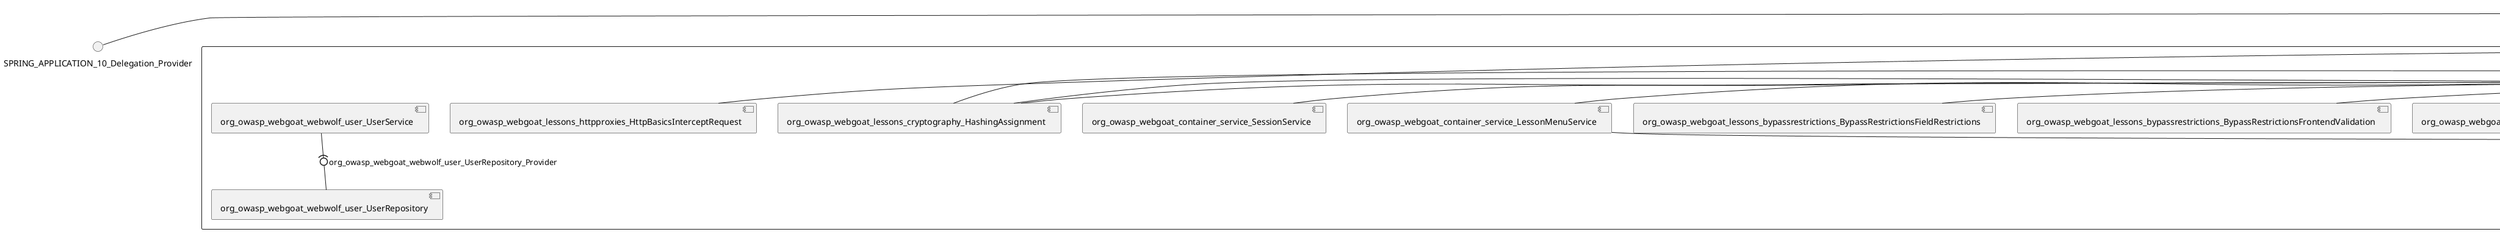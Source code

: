@startuml
skinparam fixCircleLabelOverlapping true
skinparam componentStyle uml2
() SPRING_APPLICATION_10_Delegation_Provider
() SPRING_APPLICATION_11_Delegation_Provider
() SPRING_APPLICATION_2_Delegation_Provider
() SPRING_APPLICATION_3_Delegation_Provider
() SPRING_APPLICATION_4_Delegation_Provider
() SPRING_APPLICATION_5_Delegation_Provider
() SPRING_APPLICATION_6_Delegation_Provider
() SPRING_APPLICATION_7_Delegation_Provider
() SPRING_APPLICATION_8_Delegation_Provider
() SPRING_APPLICATION_9_Delegation_Provider
() SPRING_APPLICATION_BypassRestrictions_FieldRestrictions_POST_Delegation_Provider
() SPRING_APPLICATION_BypassRestrictions_frontendValidation_POST_Delegation_Provider
() SPRING_APPLICATION_ChromeDevTools_dummy_POST_Delegation_Provider
() SPRING_APPLICATION_ChromeDevTools_network_POST_Delegation_Provider
() SPRING_APPLICATION_CrossSiteScriptingStored_stored_xss_POST_Delegation_Provider
() SPRING_APPLICATION_CrossSiteScriptingStored_stored_xss_follow_up_POST_Delegation_Provider
() SPRING_APPLICATION_CrossSiteScripting_attack1_POST_Delegation_Provider
() SPRING_APPLICATION_CrossSiteScripting_attack3_POST_Delegation_Provider
() SPRING_APPLICATION_CrossSiteScripting_attack4_POST_Delegation_Provider
() SPRING_APPLICATION_CrossSiteScripting_attack5a_GET_Delegation_Provider
() SPRING_APPLICATION_CrossSiteScripting_attack6a_POST_Delegation_Provider
() SPRING_APPLICATION_CrossSiteScripting_dom_follow_up_POST_Delegation_Provider
() SPRING_APPLICATION_CrossSiteScripting_phone_home_xss_POST_Delegation_Provider
() SPRING_APPLICATION_CrossSiteScripting_quiz_GET_POST_Delegation_Provider
() SPRING_APPLICATION_Delegation_Provider
() SPRING_APPLICATION_GET_10_Delegation_Provider
() SPRING_APPLICATION_GET_11_Delegation_Provider
() SPRING_APPLICATION_GET_12_Delegation_Provider
() SPRING_APPLICATION_GET_13_Delegation_Provider
() SPRING_APPLICATION_GET_14_Delegation_Provider
() SPRING_APPLICATION_GET_2_Delegation_Provider
() SPRING_APPLICATION_GET_3_Delegation_Provider
() SPRING_APPLICATION_GET_4_Delegation_Provider
() SPRING_APPLICATION_GET_5_Delegation_Provider
() SPRING_APPLICATION_GET_6_Delegation_Provider
() SPRING_APPLICATION_GET_7_Delegation_Provider
() SPRING_APPLICATION_GET_8_Delegation_Provider
() SPRING_APPLICATION_GET_9_Delegation_Provider
() SPRING_APPLICATION_GET_Delegation_Provider
() SPRING_APPLICATION_HtmlTampering_task_POST_Delegation_Provider
() SPRING_APPLICATION_HttpBasics_attack1_POST_Delegation_Provider
() SPRING_APPLICATION_HttpBasics_attack2_POST_Delegation_Provider
() SPRING_APPLICATION_IDOR_diff_attributes_POST_Delegation_Provider
() SPRING_APPLICATION_IDOR_login_POST_Delegation_Provider
() SPRING_APPLICATION_IDOR_profile_alt_path_POST_Delegation_Provider
() SPRING_APPLICATION_InsecureDeserialization_task_POST_Delegation_Provider
() SPRING_APPLICATION_InsecureLogin_Delegation_Provider
() SPRING_APPLICATION_JWT_decode_POST_Delegation_Provider
() SPRING_APPLICATION_JWT_jku_Delegation_Provider
() SPRING_APPLICATION_JWT_kid_Delegation_Provider
() SPRING_APPLICATION_JWT_quiz_GET_POST_Delegation_Provider
() SPRING_APPLICATION_JWT_refresh_Delegation_Provider
() SPRING_APPLICATION_JWT_secret_POST_Delegation_Provider
() SPRING_APPLICATION_JWT_votings_Delegation_Provider
() SPRING_APPLICATION_LogSpoofing_log_bleeding_POST_Delegation_Provider
() SPRING_APPLICATION_LogSpoofing_log_spoofing_POST_Delegation_Provider
() SPRING_APPLICATION_POST_10_Delegation_Provider
() SPRING_APPLICATION_POST_11_Delegation_Provider
() SPRING_APPLICATION_POST_12_Delegation_Provider
() SPRING_APPLICATION_POST_13_Delegation_Provider
() SPRING_APPLICATION_POST_14_Delegation_Provider
() SPRING_APPLICATION_POST_15_Delegation_Provider
() SPRING_APPLICATION_POST_16_Delegation_Provider
() SPRING_APPLICATION_POST_17_Delegation_Provider
() SPRING_APPLICATION_POST_18_Delegation_Provider
() SPRING_APPLICATION_POST_2_Delegation_Provider
() SPRING_APPLICATION_POST_3_Delegation_Provider
() SPRING_APPLICATION_POST_4_Delegation_Provider
() SPRING_APPLICATION_POST_5_Delegation_Provider
() SPRING_APPLICATION_POST_6_Delegation_Provider
() SPRING_APPLICATION_POST_7_Delegation_Provider
() SPRING_APPLICATION_POST_8_Delegation_Provider
() SPRING_APPLICATION_POST_9_Delegation_Provider
() SPRING_APPLICATION_POST_Delegation_Provider
() SPRING_APPLICATION_PUT_Delegation_Provider
() SPRING_APPLICATION_PasswordReset_ForgotPassword_create_password_reset_link_POST_Delegation_Provider
() SPRING_APPLICATION_PasswordReset_SecurityQuestions_POST_Delegation_Provider
() SPRING_APPLICATION_PasswordReset_reset_Delegation_Provider
() SPRING_APPLICATION_PasswordReset_simple_mail_reset_POST_Delegation_Provider
() SPRING_APPLICATION_PathTraversal_profile_picture_GET_Delegation_Provider
() SPRING_APPLICATION_PathTraversal_profile_picture_fix_GET_Delegation_Provider
() SPRING_APPLICATION_PathTraversal_profile_upload_POST_Delegation_Provider
() SPRING_APPLICATION_PathTraversal_profile_upload_fix_POST_Delegation_Provider
() SPRING_APPLICATION_PathTraversal_profile_upload_remove_user_input_POST_Delegation_Provider
() SPRING_APPLICATION_PathTraversal_random_POST_Delegation_Provider
() SPRING_APPLICATION_PathTraversal_random_picture_GET_Delegation_Provider
() SPRING_APPLICATION_PathTraversal_zip_slip_Delegation_Provider
() SPRING_APPLICATION_SSRF_task1_POST_Delegation_Provider
() SPRING_APPLICATION_SSRF_task2_POST_Delegation_Provider
() SPRING_APPLICATION_SecurePasswords_assignment_POST_Delegation_Provider
() SPRING_APPLICATION_SqlInjectionAdvanced_attack6a_POST_Delegation_Provider
() SPRING_APPLICATION_SqlInjectionAdvanced_attack6b_POST_Delegation_Provider
() SPRING_APPLICATION_SqlInjectionAdvanced_challenge_Login_POST_Delegation_Provider
() SPRING_APPLICATION_SqlInjectionAdvanced_challenge_PUT_Delegation_Provider
() SPRING_APPLICATION_SqlInjectionAdvanced_quiz_GET_POST_Delegation_Provider
() SPRING_APPLICATION_SqlInjectionMitigations_attack10a_POST_Delegation_Provider
() SPRING_APPLICATION_SqlInjectionMitigations_attack10b_POST_Delegation_Provider
() SPRING_APPLICATION_SqlInjectionMitigations_attack12a_POST_Delegation_Provider
() SPRING_APPLICATION_SqlInjectionMitigations_servers_GET_Delegation_Provider
() SPRING_APPLICATION_SqlInjection_assignment5a_POST_Delegation_Provider
() SPRING_APPLICATION_SqlInjection_assignment5b_POST_Delegation_Provider
() SPRING_APPLICATION_SqlInjection_attack10_POST_Delegation_Provider
() SPRING_APPLICATION_SqlInjection_attack2_POST_Delegation_Provider
() SPRING_APPLICATION_SqlInjection_attack3_POST_Delegation_Provider
() SPRING_APPLICATION_SqlInjection_attack4_POST_Delegation_Provider
() SPRING_APPLICATION_SqlInjection_attack5_POST_Delegation_Provider
() SPRING_APPLICATION_SqlInjection_attack8_POST_Delegation_Provider
() SPRING_APPLICATION_SqlInjection_attack9_POST_Delegation_Provider
() SPRING_APPLICATION_SqlOnlyInputValidationOnKeywords_attack_POST_Delegation_Provider
() SPRING_APPLICATION_SqlOnlyInputValidation_attack_POST_Delegation_Provider
() SPRING_APPLICATION_VulnerableComponents_attack1_POST_Delegation_Provider
() SPRING_APPLICATION_WebWolf_GET_Delegation_Provider
() SPRING_APPLICATION_WebWolf_landing_Delegation_Provider
() SPRING_APPLICATION_WebWolf_mail_Delegation_Provider
() SPRING_APPLICATION_challenge_1_POST_Delegation_Provider
() SPRING_APPLICATION_challenge_5_POST_Delegation_Provider
() SPRING_APPLICATION_challenge_7_Delegation_Provider
() SPRING_APPLICATION_challenge_8_Delegation_Provider
() SPRING_APPLICATION_challenge_logo_Delegation_Provider
() SPRING_APPLICATION_cia_quiz_GET_POST_Delegation_Provider
() SPRING_APPLICATION_clientSideFiltering_attack1_POST_Delegation_Provider
() SPRING_APPLICATION_clientSideFiltering_challenge_store_coupons_GET_Delegation_Provider
() SPRING_APPLICATION_clientSideFiltering_getItForFree_POST_Delegation_Provider
() SPRING_APPLICATION_clientSideFiltering_salaries_GET_Delegation_Provider
() SPRING_APPLICATION_crypto_encoding_basic_auth_POST_Delegation_Provider
() SPRING_APPLICATION_crypto_encoding_xor_POST_Delegation_Provider
() SPRING_APPLICATION_crypto_hashing_POST_Delegation_Provider
() SPRING_APPLICATION_crypto_secure_defaults_POST_Delegation_Provider
() SPRING_APPLICATION_crypto_signing_verify_POST_Delegation_Provider
() SPRING_APPLICATION_csrf_feedback_message_POST_Delegation_Provider
() SPRING_APPLICATION_csrf_review_POST_Delegation_Provider
() SPRING_APPLICATION_files_GET_Delegation_Provider
() SPRING_APPLICATION_fileupload_POST_Delegation_Provider
() SPRING_APPLICATION_jwt_Delegation_Provider
() SPRING_APPLICATION_landing_Delegation_Provider
() SPRING_APPLICATION_lesson_template_Delegation_Provider
() SPRING_APPLICATION_login_oauth_mvc_GET_Delegation_Provider
() SPRING_APPLICATION_mail_DELETE_GET_POST_Delegation_Provider
() SPRING_APPLICATION_register_mvc_POST_Delegation_Provider
() SPRING_APPLICATION_registration_GET_Delegation_Provider
() SPRING_APPLICATION_requests_GET_Delegation_Provider
() SPRING_APPLICATION_scoreboard_data_GET_Delegation_Provider
() SPRING_APPLICATION_server_directory_GET_Delegation_Provider
() SPRING_APPLICATION_service_debug_labels_mvc_Delegation_Provider
() SPRING_APPLICATION_service_lessonoverview_mvc_GET_Delegation_Provider
() SPRING_APPLICATION_xxe_comments_GET_Delegation_Provider
rectangle System {
[org_owasp_webgoat_container_HammerHead] [[webgoat-webgoat.repository#_HDsaXsvWEe-PuvOHi6jsqg]]
[org_owasp_webgoat_container_WebWolfRedirect] [[webgoat-webgoat.repository#_HDsaXsvWEe-PuvOHi6jsqg]]
[org_owasp_webgoat_container_controller_StartLesson] [[webgoat-webgoat.repository#_HDsaXsvWEe-PuvOHi6jsqg]]
[org_owasp_webgoat_container_controller_Welcome] [[webgoat-webgoat.repository#_HDsaXsvWEe-PuvOHi6jsqg]]
[org_owasp_webgoat_container_i18n_PluginMessages_Provider] [[webgoat-webgoat.repository#_HDsaXsvWEe-PuvOHi6jsqg]]
[org_owasp_webgoat_container_report_ReportCardController] [[webgoat-webgoat.repository#_HDsaXsvWEe-PuvOHi6jsqg]]
[org_owasp_webgoat_container_service_EnvironmentService] [[webgoat-webgoat.repository#_HDsaXsvWEe-PuvOHi6jsqg]]
[org_owasp_webgoat_container_service_HintService] [[webgoat-webgoat.repository#_HDsaXsvWEe-PuvOHi6jsqg]]
[org_owasp_webgoat_container_service_LabelDebugService] [[webgoat-webgoat.repository#_HDsaXsvWEe-PuvOHi6jsqg]]
[org_owasp_webgoat_container_service_LabelService] [[webgoat-webgoat.repository#_HDsaXsvWEe-PuvOHi6jsqg]]
[org_owasp_webgoat_container_service_LessonInfoService] [[webgoat-webgoat.repository#_HDsaXsvWEe-PuvOHi6jsqg]]
[org_owasp_webgoat_container_service_LessonMenuService] [[webgoat-webgoat.repository#_HDsaXsvWEe-PuvOHi6jsqg]]
[org_owasp_webgoat_container_service_LessonProgressService] [[webgoat-webgoat.repository#_HDsaXsvWEe-PuvOHi6jsqg]]
[org_owasp_webgoat_container_service_RestartLessonService] [[webgoat-webgoat.repository#_HDsaXsvWEe-PuvOHi6jsqg]]
[org_owasp_webgoat_container_service_SessionService] [[webgoat-webgoat.repository#_HDsaXsvWEe-PuvOHi6jsqg]]
[org_owasp_webgoat_container_session_LessonSession_Provider] [[webgoat-webgoat.repository#_HDsaXsvWEe-PuvOHi6jsqg]]
[org_owasp_webgoat_container_users_RegistrationController] [[webgoat-webgoat.repository#_HDsaXsvWEe-PuvOHi6jsqg]]
[org_owasp_webgoat_container_users_Scoreboard] [[webgoat-webgoat.repository#_HDsaXsvWEe-PuvOHi6jsqg]]
[org_owasp_webgoat_container_users_UserProgressRepository] [[webgoat-webgoat.repository#_HDsaXsvWEe-PuvOHi6jsqg]]
[org_owasp_webgoat_container_users_UserRepository] [[webgoat-webgoat.repository#_HDsaXsvWEe-PuvOHi6jsqg]]
[org_owasp_webgoat_container_users_UserService] [[webgoat-webgoat.repository#_HDsaXsvWEe-PuvOHi6jsqg]]
[org_owasp_webgoat_lessons_authbypass_VerifyAccount] [[webgoat-webgoat.repository#_HDsaXsvWEe-PuvOHi6jsqg]]
[org_owasp_webgoat_lessons_bypassrestrictions_BypassRestrictionsFieldRestrictions] [[webgoat-webgoat.repository#_HDsaXsvWEe-PuvOHi6jsqg]]
[org_owasp_webgoat_lessons_bypassrestrictions_BypassRestrictionsFrontendValidation] [[webgoat-webgoat.repository#_HDsaXsvWEe-PuvOHi6jsqg]]
[org_owasp_webgoat_lessons_challenges_FlagController] [[webgoat-webgoat.repository#_HDsaXsvWEe-PuvOHi6jsqg]]
[org_owasp_webgoat_lessons_challenges_challenge1_Assignment1] [[webgoat-webgoat.repository#_HDsaXsvWEe-PuvOHi6jsqg]]
[org_owasp_webgoat_lessons_challenges_challenge1_ImageServlet] [[webgoat-webgoat.repository#_HDsaXsvWEe-PuvOHi6jsqg]]
[org_owasp_webgoat_lessons_challenges_challenge5_Assignment5] [[webgoat-webgoat.repository#_HDsaXsvWEe-PuvOHi6jsqg]]
[org_owasp_webgoat_lessons_challenges_challenge7_Assignment7] [[webgoat-webgoat.repository#_HDsaXsvWEe-PuvOHi6jsqg]]
[org_owasp_webgoat_lessons_challenges_challenge8_Assignment8] [[webgoat-webgoat.repository#_HDsaXsvWEe-PuvOHi6jsqg]]
[org_owasp_webgoat_lessons_chromedevtools_NetworkDummy] [[webgoat-webgoat.repository#_HDsaXsvWEe-PuvOHi6jsqg]]
[org_owasp_webgoat_lessons_chromedevtools_NetworkLesson] [[webgoat-webgoat.repository#_HDsaXsvWEe-PuvOHi6jsqg]]
[org_owasp_webgoat_lessons_cia_CIAQuiz] [[webgoat-webgoat.repository#_HDsaXsvWEe-PuvOHi6jsqg]]
[org_owasp_webgoat_lessons_clientsidefiltering_ClientSideFilteringAssignment] [[webgoat-webgoat.repository#_HDsaXsvWEe-PuvOHi6jsqg]]
[org_owasp_webgoat_lessons_clientsidefiltering_ClientSideFilteringFreeAssignment] [[webgoat-webgoat.repository#_HDsaXsvWEe-PuvOHi6jsqg]]
[org_owasp_webgoat_lessons_clientsidefiltering_Salaries] [[webgoat-webgoat.repository#_HDsaXsvWEe-PuvOHi6jsqg]]
[org_owasp_webgoat_lessons_clientsidefiltering_ShopEndpoint] [[webgoat-webgoat.repository#_HDsaXsvWEe-PuvOHi6jsqg]]
[org_owasp_webgoat_lessons_cryptography_EncodingAssignment] [[webgoat-webgoat.repository#_HDsaXsvWEe-PuvOHi6jsqg]]
[org_owasp_webgoat_lessons_cryptography_HashingAssignment] [[webgoat-webgoat.repository#_HDsaXsvWEe-PuvOHi6jsqg]]
[org_owasp_webgoat_lessons_cryptography_SecureDefaultsAssignment] [[webgoat-webgoat.repository#_HDsaXsvWEe-PuvOHi6jsqg]]
[org_owasp_webgoat_lessons_cryptography_SigningAssignment] [[webgoat-webgoat.repository#_HDsaXsvWEe-PuvOHi6jsqg]]
[org_owasp_webgoat_lessons_cryptography_XOREncodingAssignment] [[webgoat-webgoat.repository#_HDsaXsvWEe-PuvOHi6jsqg]]
[org_owasp_webgoat_lessons_csrf_CSRFConfirmFlag1] [[webgoat-webgoat.repository#_HDsaXsvWEe-PuvOHi6jsqg]]
[org_owasp_webgoat_lessons_csrf_CSRFFeedback] [[webgoat-webgoat.repository#_HDsaXsvWEe-PuvOHi6jsqg]]
[org_owasp_webgoat_lessons_csrf_CSRFGetFlag] [[webgoat-webgoat.repository#_HDsaXsvWEe-PuvOHi6jsqg]]
[org_owasp_webgoat_lessons_csrf_CSRFLogin] [[webgoat-webgoat.repository#_HDsaXsvWEe-PuvOHi6jsqg]]
[org_owasp_webgoat_lessons_csrf_ForgedReviews] [[webgoat-webgoat.repository#_HDsaXsvWEe-PuvOHi6jsqg]]
[org_owasp_webgoat_lessons_deserialization_InsecureDeserializationTask] [[webgoat-webgoat.repository#_HDsaXsvWEe-PuvOHi6jsqg]]
[org_owasp_webgoat_lessons_hijacksession_HijackSessionAssignment] [[webgoat-webgoat.repository#_HDsaXsvWEe-PuvOHi6jsqg]]
[org_owasp_webgoat_lessons_htmltampering_HtmlTamperingTask] [[webgoat-webgoat.repository#_HDsaXsvWEe-PuvOHi6jsqg]]
[org_owasp_webgoat_lessons_httpbasics_HttpBasicsLesson] [[webgoat-webgoat.repository#_HDsaXsvWEe-PuvOHi6jsqg]]
[org_owasp_webgoat_lessons_httpbasics_HttpBasicsQuiz] [[webgoat-webgoat.repository#_HDsaXsvWEe-PuvOHi6jsqg]]
[org_owasp_webgoat_lessons_httpproxies_HttpBasicsInterceptRequest] [[webgoat-webgoat.repository#_HDsaXsvWEe-PuvOHi6jsqg]]
[org_owasp_webgoat_lessons_idor_IDORDiffAttributes] [[webgoat-webgoat.repository#_HDsaXsvWEe-PuvOHi6jsqg]]
[org_owasp_webgoat_lessons_idor_IDOREditOtherProfile] [[webgoat-webgoat.repository#_HDsaXsvWEe-PuvOHi6jsqg]]
[org_owasp_webgoat_lessons_idor_IDORLogin] [[webgoat-webgoat.repository#_HDsaXsvWEe-PuvOHi6jsqg]]
[org_owasp_webgoat_lessons_idor_IDORViewOtherProfile] [[webgoat-webgoat.repository#_HDsaXsvWEe-PuvOHi6jsqg]]
[org_owasp_webgoat_lessons_idor_IDORViewOwnProfile] [[webgoat-webgoat.repository#_HDsaXsvWEe-PuvOHi6jsqg]]
[org_owasp_webgoat_lessons_idor_IDORViewOwnProfileAltUrl] [[webgoat-webgoat.repository#_HDsaXsvWEe-PuvOHi6jsqg]]
[org_owasp_webgoat_lessons_insecurelogin_InsecureLoginTask] [[webgoat-webgoat.repository#_HDsaXsvWEe-PuvOHi6jsqg]]
[org_owasp_webgoat_lessons_jwt_JWTDecodeEndpoint] [[webgoat-webgoat.repository#_HDsaXsvWEe-PuvOHi6jsqg]]
[org_owasp_webgoat_lessons_jwt_JWTQuiz] [[webgoat-webgoat.repository#_HDsaXsvWEe-PuvOHi6jsqg]]
[org_owasp_webgoat_lessons_jwt_JWTRefreshEndpoint] [[webgoat-webgoat.repository#_HDsaXsvWEe-PuvOHi6jsqg]]
[org_owasp_webgoat_lessons_jwt_JWTSecretKeyEndpoint] [[webgoat-webgoat.repository#_HDsaXsvWEe-PuvOHi6jsqg]]
[org_owasp_webgoat_lessons_jwt_JWTVotesEndpoint] [[webgoat-webgoat.repository#_HDsaXsvWEe-PuvOHi6jsqg]]
[org_owasp_webgoat_lessons_jwt_claimmisuse_JWTHeaderJKUEndpoint] [[webgoat-webgoat.repository#_HDsaXsvWEe-PuvOHi6jsqg]]
[org_owasp_webgoat_lessons_jwt_claimmisuse_JWTHeaderKIDEndpoint] [[webgoat-webgoat.repository#_HDsaXsvWEe-PuvOHi6jsqg]]
[org_owasp_webgoat_lessons_lessontemplate_SampleAttack] [[webgoat-webgoat.repository#_HDsaXsvWEe-PuvOHi6jsqg]]
[org_owasp_webgoat_lessons_logging_LogBleedingTask] [[webgoat-webgoat.repository#_HDsaXsvWEe-PuvOHi6jsqg]]
[org_owasp_webgoat_lessons_logging_LogSpoofingTask] [[webgoat-webgoat.repository#_HDsaXsvWEe-PuvOHi6jsqg]]
[org_owasp_webgoat_lessons_missingac_MissingFunctionACHiddenMenus] [[webgoat-webgoat.repository#_HDsaXsvWEe-PuvOHi6jsqg]]
[org_owasp_webgoat_lessons_missingac_MissingFunctionACUsers] [[webgoat-webgoat.repository#_HDsaXsvWEe-PuvOHi6jsqg]]
[org_owasp_webgoat_lessons_missingac_MissingFunctionACYourHash] [[webgoat-webgoat.repository#_HDsaXsvWEe-PuvOHi6jsqg]]
[org_owasp_webgoat_lessons_missingac_MissingFunctionACYourHashAdmin] [[webgoat-webgoat.repository#_HDsaXsvWEe-PuvOHi6jsqg]]
[org_owasp_webgoat_lessons_passwordreset_QuestionsAssignment] [[webgoat-webgoat.repository#_HDsaXsvWEe-PuvOHi6jsqg]]
[org_owasp_webgoat_lessons_passwordreset_ResetLinkAssignment] [[webgoat-webgoat.repository#_HDsaXsvWEe-PuvOHi6jsqg]]
[org_owasp_webgoat_lessons_passwordreset_ResetLinkAssignmentForgotPassword] [[webgoat-webgoat.repository#_HDsaXsvWEe-PuvOHi6jsqg]]
[org_owasp_webgoat_lessons_passwordreset_SecurityQuestionAssignment] [[webgoat-webgoat.repository#_HDsaXsvWEe-PuvOHi6jsqg]]
[org_owasp_webgoat_lessons_passwordreset_SimpleMailAssignment] [[webgoat-webgoat.repository#_HDsaXsvWEe-PuvOHi6jsqg]]
[org_owasp_webgoat_lessons_pathtraversal_ProfileUpload] [[webgoat-webgoat.repository#_HDsaXsvWEe-PuvOHi6jsqg]]
[org_owasp_webgoat_lessons_pathtraversal_ProfileUploadFix] [[webgoat-webgoat.repository#_HDsaXsvWEe-PuvOHi6jsqg]]
[org_owasp_webgoat_lessons_pathtraversal_ProfileUploadRemoveUserInput] [[webgoat-webgoat.repository#_HDsaXsvWEe-PuvOHi6jsqg]]
[org_owasp_webgoat_lessons_pathtraversal_ProfileUploadRetrieval] [[webgoat-webgoat.repository#_HDsaXsvWEe-PuvOHi6jsqg]]
[org_owasp_webgoat_lessons_pathtraversal_ProfileZipSlip] [[webgoat-webgoat.repository#_HDsaXsvWEe-PuvOHi6jsqg]]
[org_owasp_webgoat_lessons_securepasswords_SecurePasswordsAssignment] [[webgoat-webgoat.repository#_HDsaXsvWEe-PuvOHi6jsqg]]
[org_owasp_webgoat_lessons_spoofcookie_SpoofCookieAssignment] [[webgoat-webgoat.repository#_HDsaXsvWEe-PuvOHi6jsqg]]
[org_owasp_webgoat_lessons_sqlinjection_advanced_SqlInjectionChallenge] [[webgoat-webgoat.repository#_HDsaXsvWEe-PuvOHi6jsqg]]
[org_owasp_webgoat_lessons_sqlinjection_advanced_SqlInjectionChallengeLogin] [[webgoat-webgoat.repository#_HDsaXsvWEe-PuvOHi6jsqg]]
[org_owasp_webgoat_lessons_sqlinjection_advanced_SqlInjectionLesson6a] [[webgoat-webgoat.repository#_HDsaXsvWEe-PuvOHi6jsqg]]
[org_owasp_webgoat_lessons_sqlinjection_advanced_SqlInjectionLesson6b] [[webgoat-webgoat.repository#_HDsaXsvWEe-PuvOHi6jsqg]]
[org_owasp_webgoat_lessons_sqlinjection_advanced_SqlInjectionQuiz] [[webgoat-webgoat.repository#_HDsaXsvWEe-PuvOHi6jsqg]]
[org_owasp_webgoat_lessons_sqlinjection_introduction_SqlInjectionLesson10] [[webgoat-webgoat.repository#_HDsaXsvWEe-PuvOHi6jsqg]]
[org_owasp_webgoat_lessons_sqlinjection_introduction_SqlInjectionLesson2] [[webgoat-webgoat.repository#_HDsaXsvWEe-PuvOHi6jsqg]]
[org_owasp_webgoat_lessons_sqlinjection_introduction_SqlInjectionLesson3] [[webgoat-webgoat.repository#_HDsaXsvWEe-PuvOHi6jsqg]]
[org_owasp_webgoat_lessons_sqlinjection_introduction_SqlInjectionLesson4] [[webgoat-webgoat.repository#_HDsaXsvWEe-PuvOHi6jsqg]]
[org_owasp_webgoat_lessons_sqlinjection_introduction_SqlInjectionLesson5] [[webgoat-webgoat.repository#_HDsaXsvWEe-PuvOHi6jsqg]]
[org_owasp_webgoat_lessons_sqlinjection_introduction_SqlInjectionLesson5a] [[webgoat-webgoat.repository#_HDsaXsvWEe-PuvOHi6jsqg]]
[org_owasp_webgoat_lessons_sqlinjection_introduction_SqlInjectionLesson5b] [[webgoat-webgoat.repository#_HDsaXsvWEe-PuvOHi6jsqg]]
[org_owasp_webgoat_lessons_sqlinjection_introduction_SqlInjectionLesson8] [[webgoat-webgoat.repository#_HDsaXsvWEe-PuvOHi6jsqg]]
[org_owasp_webgoat_lessons_sqlinjection_introduction_SqlInjectionLesson9] [[webgoat-webgoat.repository#_HDsaXsvWEe-PuvOHi6jsqg]]
[org_owasp_webgoat_lessons_sqlinjection_mitigation_Servers] [[webgoat-webgoat.repository#_HDsaXsvWEe-PuvOHi6jsqg]]
[org_owasp_webgoat_lessons_sqlinjection_mitigation_SqlInjectionLesson10a] [[webgoat-webgoat.repository#_HDsaXsvWEe-PuvOHi6jsqg]]
[org_owasp_webgoat_lessons_sqlinjection_mitigation_SqlInjectionLesson10b] [[webgoat-webgoat.repository#_HDsaXsvWEe-PuvOHi6jsqg]]
[org_owasp_webgoat_lessons_sqlinjection_mitigation_SqlInjectionLesson13] [[webgoat-webgoat.repository#_HDsaXsvWEe-PuvOHi6jsqg]]
[org_owasp_webgoat_lessons_sqlinjection_mitigation_SqlOnlyInputValidation] [[webgoat-webgoat.repository#_HDsaXsvWEe-PuvOHi6jsqg]]
[org_owasp_webgoat_lessons_sqlinjection_mitigation_SqlOnlyInputValidationOnKeywords] [[webgoat-webgoat.repository#_HDsaXsvWEe-PuvOHi6jsqg]]
[org_owasp_webgoat_lessons_ssrf_SSRFTask1] [[webgoat-webgoat.repository#_HDsaXsvWEe-PuvOHi6jsqg]]
[org_owasp_webgoat_lessons_ssrf_SSRFTask2] [[webgoat-webgoat.repository#_HDsaXsvWEe-PuvOHi6jsqg]]
[org_owasp_webgoat_lessons_vulnerablecomponents_VulnerableComponentsLesson] [[webgoat-webgoat.repository#_HDsaXsvWEe-PuvOHi6jsqg]]
[org_owasp_webgoat_lessons_webwolfintroduction_LandingAssignment] [[webgoat-webgoat.repository#_HDsaXsvWEe-PuvOHi6jsqg]]
[org_owasp_webgoat_lessons_webwolfintroduction_MailAssignment] [[webgoat-webgoat.repository#_HDsaXsvWEe-PuvOHi6jsqg]]
[org_owasp_webgoat_lessons_xss_CrossSiteScriptingLesson1] [[webgoat-webgoat.repository#_HDsaXsvWEe-PuvOHi6jsqg]]
[org_owasp_webgoat_lessons_xss_CrossSiteScriptingLesson5a] [[webgoat-webgoat.repository#_HDsaXsvWEe-PuvOHi6jsqg]]
[org_owasp_webgoat_lessons_xss_CrossSiteScriptingLesson6a] [[webgoat-webgoat.repository#_HDsaXsvWEe-PuvOHi6jsqg]]
[org_owasp_webgoat_lessons_xss_CrossSiteScriptingQuiz] [[webgoat-webgoat.repository#_HDsaXsvWEe-PuvOHi6jsqg]]
[org_owasp_webgoat_lessons_xss_DOMCrossSiteScripting] [[webgoat-webgoat.repository#_HDsaXsvWEe-PuvOHi6jsqg]]
[org_owasp_webgoat_lessons_xss_DOMCrossSiteScriptingVerifier] [[webgoat-webgoat.repository#_HDsaXsvWEe-PuvOHi6jsqg]]
[org_owasp_webgoat_lessons_xss_mitigation_CrossSiteScriptingLesson3] [[webgoat-webgoat.repository#_HDsaXsvWEe-PuvOHi6jsqg]]
[org_owasp_webgoat_lessons_xss_mitigation_CrossSiteScriptingLesson4] [[webgoat-webgoat.repository#_HDsaXsvWEe-PuvOHi6jsqg]]
[org_owasp_webgoat_lessons_xss_stored_StoredCrossSiteScriptingVerifier] [[webgoat-webgoat.repository#_HDsaXsvWEe-PuvOHi6jsqg]]
[org_owasp_webgoat_lessons_xss_stored_StoredXssComments] [[webgoat-webgoat.repository#_HDsaXsvWEe-PuvOHi6jsqg]]
[org_owasp_webgoat_lessons_xxe_BlindSendFileAssignment] [[webgoat-webgoat.repository#_HDsaXsvWEe-PuvOHi6jsqg]]
[org_owasp_webgoat_lessons_xxe_CommentsEndpoint] [[webgoat-webgoat.repository#_HDsaXsvWEe-PuvOHi6jsqg]]
[org_owasp_webgoat_lessons_xxe_ContentTypeAssignment] [[webgoat-webgoat.repository#_HDsaXsvWEe-PuvOHi6jsqg]]
[org_owasp_webgoat_lessons_xxe_SimpleXXE] [[webgoat-webgoat.repository#_HDsaXsvWEe-PuvOHi6jsqg]]
[org_owasp_webgoat_webwolf_FileServer] [[webgoat-webgoat.repository#_HDsaXsvWEe-PuvOHi6jsqg]]
[org_owasp_webgoat_webwolf_jwt_JWTController] [[webgoat-webgoat.repository#_HDsaXsvWEe-PuvOHi6jsqg]]
[org_owasp_webgoat_webwolf_mailbox_MailboxController] [[webgoat-webgoat.repository#_HDsaXsvWEe-PuvOHi6jsqg]]
[org_owasp_webgoat_webwolf_mailbox_MailboxRepository] [[webgoat-webgoat.repository#_HDsaXsvWEe-PuvOHi6jsqg]]
[org_owasp_webgoat_webwolf_requests_LandingPage] [[webgoat-webgoat.repository#_HDsaXsvWEe-PuvOHi6jsqg]]
[org_owasp_webgoat_webwolf_requests_Requests] [[webgoat-webgoat.repository#_HDsaXsvWEe-PuvOHi6jsqg]]
[org_owasp_webgoat_webwolf_user_UserRepository] [[webgoat-webgoat.repository#_HDsaXsvWEe-PuvOHi6jsqg]]
[org_owasp_webgoat_webwolf_user_UserService] [[webgoat-webgoat.repository#_HDsaXsvWEe-PuvOHi6jsqg]]
port SPRING_APPLICATION_10_Provider
SPRING_APPLICATION_10_Delegation_Provider - SPRING_APPLICATION_10_Provider
SPRING_APPLICATION_10_Provider - [org_owasp_webgoat_container_service_LabelDebugService]
port SPRING_APPLICATION_11_Provider
SPRING_APPLICATION_11_Delegation_Provider - SPRING_APPLICATION_11_Provider
SPRING_APPLICATION_11_Provider - [org_owasp_webgoat_lessons_cryptography_HashingAssignment]
port SPRING_APPLICATION_2_Provider
SPRING_APPLICATION_2_Delegation_Provider - SPRING_APPLICATION_2_Provider
SPRING_APPLICATION_2_Provider - [org_owasp_webgoat_lessons_httpproxies_HttpBasicsInterceptRequest]
port SPRING_APPLICATION_3_Provider
SPRING_APPLICATION_3_Delegation_Provider - SPRING_APPLICATION_3_Provider
SPRING_APPLICATION_3_Provider - [org_owasp_webgoat_lessons_cryptography_HashingAssignment]
port SPRING_APPLICATION_4_Provider
SPRING_APPLICATION_4_Delegation_Provider - SPRING_APPLICATION_4_Provider
SPRING_APPLICATION_4_Provider - [org_owasp_webgoat_lessons_jwt_JWTSecretKeyEndpoint]
port SPRING_APPLICATION_5_Provider
SPRING_APPLICATION_5_Delegation_Provider - SPRING_APPLICATION_5_Provider
SPRING_APPLICATION_5_Provider - [org_owasp_webgoat_lessons_xxe_SimpleXXE]
port SPRING_APPLICATION_6_Provider
SPRING_APPLICATION_6_Delegation_Provider - SPRING_APPLICATION_6_Provider
SPRING_APPLICATION_6_Provider - [org_owasp_webgoat_container_service_SessionService]
port SPRING_APPLICATION_7_Provider
SPRING_APPLICATION_7_Delegation_Provider - SPRING_APPLICATION_7_Provider
SPRING_APPLICATION_7_Provider - [org_owasp_webgoat_webwolf_FileServer]
port SPRING_APPLICATION_8_Provider
SPRING_APPLICATION_8_Delegation_Provider - SPRING_APPLICATION_8_Provider
SPRING_APPLICATION_8_Provider - [org_owasp_webgoat_lessons_cryptography_SigningAssignment]
port SPRING_APPLICATION_9_Provider
SPRING_APPLICATION_9_Delegation_Provider - SPRING_APPLICATION_9_Provider
SPRING_APPLICATION_9_Provider - [org_owasp_webgoat_container_service_LessonMenuService]
port SPRING_APPLICATION_BypassRestrictions_FieldRestrictions_POST_Provider
SPRING_APPLICATION_BypassRestrictions_FieldRestrictions_POST_Delegation_Provider - SPRING_APPLICATION_BypassRestrictions_FieldRestrictions_POST_Provider
SPRING_APPLICATION_BypassRestrictions_FieldRestrictions_POST_Provider - [org_owasp_webgoat_lessons_bypassrestrictions_BypassRestrictionsFieldRestrictions]
port SPRING_APPLICATION_BypassRestrictions_frontendValidation_POST_Provider
SPRING_APPLICATION_BypassRestrictions_frontendValidation_POST_Delegation_Provider - SPRING_APPLICATION_BypassRestrictions_frontendValidation_POST_Provider
SPRING_APPLICATION_BypassRestrictions_frontendValidation_POST_Provider - [org_owasp_webgoat_lessons_bypassrestrictions_BypassRestrictionsFrontendValidation]
port SPRING_APPLICATION_ChromeDevTools_dummy_POST_Provider
SPRING_APPLICATION_ChromeDevTools_dummy_POST_Delegation_Provider - SPRING_APPLICATION_ChromeDevTools_dummy_POST_Provider
SPRING_APPLICATION_ChromeDevTools_dummy_POST_Provider - [org_owasp_webgoat_lessons_chromedevtools_NetworkDummy]
port SPRING_APPLICATION_ChromeDevTools_network_POST_Provider
SPRING_APPLICATION_ChromeDevTools_network_POST_Delegation_Provider - SPRING_APPLICATION_ChromeDevTools_network_POST_Provider
SPRING_APPLICATION_ChromeDevTools_network_POST_Provider - [org_owasp_webgoat_lessons_chromedevtools_NetworkLesson]
port SPRING_APPLICATION_CrossSiteScriptingStored_stored_xss_POST_Provider
SPRING_APPLICATION_CrossSiteScriptingStored_stored_xss_POST_Delegation_Provider - SPRING_APPLICATION_CrossSiteScriptingStored_stored_xss_POST_Provider
SPRING_APPLICATION_CrossSiteScriptingStored_stored_xss_POST_Provider - [org_owasp_webgoat_lessons_xss_stored_StoredXssComments]
port SPRING_APPLICATION_CrossSiteScriptingStored_stored_xss_follow_up_POST_Provider
SPRING_APPLICATION_CrossSiteScriptingStored_stored_xss_follow_up_POST_Delegation_Provider - SPRING_APPLICATION_CrossSiteScriptingStored_stored_xss_follow_up_POST_Provider
SPRING_APPLICATION_CrossSiteScriptingStored_stored_xss_follow_up_POST_Provider - [org_owasp_webgoat_lessons_xss_stored_StoredCrossSiteScriptingVerifier]
port SPRING_APPLICATION_CrossSiteScripting_attack1_POST_Provider
SPRING_APPLICATION_CrossSiteScripting_attack1_POST_Delegation_Provider - SPRING_APPLICATION_CrossSiteScripting_attack1_POST_Provider
SPRING_APPLICATION_CrossSiteScripting_attack1_POST_Provider - [org_owasp_webgoat_lessons_xss_CrossSiteScriptingLesson1]
port SPRING_APPLICATION_CrossSiteScripting_attack3_POST_Provider
SPRING_APPLICATION_CrossSiteScripting_attack3_POST_Delegation_Provider - SPRING_APPLICATION_CrossSiteScripting_attack3_POST_Provider
SPRING_APPLICATION_CrossSiteScripting_attack3_POST_Provider - [org_owasp_webgoat_lessons_xss_mitigation_CrossSiteScriptingLesson3]
port SPRING_APPLICATION_CrossSiteScripting_attack4_POST_Provider
SPRING_APPLICATION_CrossSiteScripting_attack4_POST_Delegation_Provider - SPRING_APPLICATION_CrossSiteScripting_attack4_POST_Provider
SPRING_APPLICATION_CrossSiteScripting_attack4_POST_Provider - [org_owasp_webgoat_lessons_xss_mitigation_CrossSiteScriptingLesson4]
port SPRING_APPLICATION_CrossSiteScripting_attack5a_GET_Provider
SPRING_APPLICATION_CrossSiteScripting_attack5a_GET_Delegation_Provider - SPRING_APPLICATION_CrossSiteScripting_attack5a_GET_Provider
SPRING_APPLICATION_CrossSiteScripting_attack5a_GET_Provider - [org_owasp_webgoat_lessons_xss_CrossSiteScriptingLesson5a]
port SPRING_APPLICATION_CrossSiteScripting_attack6a_POST_Provider
SPRING_APPLICATION_CrossSiteScripting_attack6a_POST_Delegation_Provider - SPRING_APPLICATION_CrossSiteScripting_attack6a_POST_Provider
SPRING_APPLICATION_CrossSiteScripting_attack6a_POST_Provider - [org_owasp_webgoat_lessons_xss_CrossSiteScriptingLesson6a]
port SPRING_APPLICATION_CrossSiteScripting_dom_follow_up_POST_Provider
SPRING_APPLICATION_CrossSiteScripting_dom_follow_up_POST_Delegation_Provider - SPRING_APPLICATION_CrossSiteScripting_dom_follow_up_POST_Provider
SPRING_APPLICATION_CrossSiteScripting_dom_follow_up_POST_Provider - [org_owasp_webgoat_lessons_xss_DOMCrossSiteScriptingVerifier]
port SPRING_APPLICATION_CrossSiteScripting_phone_home_xss_POST_Provider
SPRING_APPLICATION_CrossSiteScripting_phone_home_xss_POST_Delegation_Provider - SPRING_APPLICATION_CrossSiteScripting_phone_home_xss_POST_Provider
SPRING_APPLICATION_CrossSiteScripting_phone_home_xss_POST_Provider - [org_owasp_webgoat_lessons_xss_DOMCrossSiteScripting]
port SPRING_APPLICATION_CrossSiteScripting_quiz_GET_POST_Provider
SPRING_APPLICATION_CrossSiteScripting_quiz_GET_POST_Delegation_Provider - SPRING_APPLICATION_CrossSiteScripting_quiz_GET_POST_Provider
SPRING_APPLICATION_CrossSiteScripting_quiz_GET_POST_Provider - [org_owasp_webgoat_lessons_xss_CrossSiteScriptingQuiz]
port SPRING_APPLICATION_Provider
SPRING_APPLICATION_Delegation_Provider - SPRING_APPLICATION_Provider
SPRING_APPLICATION_Provider - [org_owasp_webgoat_container_HammerHead]
port SPRING_APPLICATION_GET_10_Provider
SPRING_APPLICATION_GET_10_Delegation_Provider - SPRING_APPLICATION_GET_10_Provider
SPRING_APPLICATION_GET_10_Provider - [org_owasp_webgoat_container_controller_Welcome]
port SPRING_APPLICATION_GET_11_Provider
SPRING_APPLICATION_GET_11_Delegation_Provider - SPRING_APPLICATION_GET_11_Provider
SPRING_APPLICATION_GET_11_Provider - [org_owasp_webgoat_container_report_ReportCardController]
port SPRING_APPLICATION_GET_12_Provider
SPRING_APPLICATION_GET_12_Delegation_Provider - SPRING_APPLICATION_GET_12_Provider
SPRING_APPLICATION_GET_12_Provider - [org_owasp_webgoat_lessons_idor_IDORViewOwnProfile]
port SPRING_APPLICATION_GET_13_Provider
SPRING_APPLICATION_GET_13_Delegation_Provider - SPRING_APPLICATION_GET_13_Provider
SPRING_APPLICATION_GET_13_Provider - [org_owasp_webgoat_lessons_xss_stored_StoredXssComments]
port SPRING_APPLICATION_GET_14_Provider
SPRING_APPLICATION_GET_14_Delegation_Provider - SPRING_APPLICATION_GET_14_Provider
SPRING_APPLICATION_GET_14_Provider - [org_owasp_webgoat_lessons_cryptography_EncodingAssignment]
port SPRING_APPLICATION_GET_2_Provider
SPRING_APPLICATION_GET_2_Delegation_Provider - SPRING_APPLICATION_GET_2_Provider
SPRING_APPLICATION_GET_2_Provider - [org_owasp_webgoat_container_service_LabelService]
port SPRING_APPLICATION_GET_3_Provider
SPRING_APPLICATION_GET_3_Delegation_Provider - SPRING_APPLICATION_GET_3_Provider
SPRING_APPLICATION_GET_3_Provider - [org_owasp_webgoat_lessons_csrf_ForgedReviews]
port SPRING_APPLICATION_GET_4_Provider
SPRING_APPLICATION_GET_4_Delegation_Provider - SPRING_APPLICATION_GET_4_Provider
SPRING_APPLICATION_GET_4_Provider - [org_owasp_webgoat_container_service_HintService]
port SPRING_APPLICATION_GET_5_Provider
SPRING_APPLICATION_GET_5_Delegation_Provider - SPRING_APPLICATION_GET_5_Provider
SPRING_APPLICATION_GET_5_Provider - [org_owasp_webgoat_container_controller_StartLesson]
port SPRING_APPLICATION_GET_6_Provider
SPRING_APPLICATION_GET_6_Delegation_Provider - SPRING_APPLICATION_GET_6_Provider
SPRING_APPLICATION_GET_6_Provider - [org_owasp_webgoat_lessons_idor_IDORViewOtherProfile]
port SPRING_APPLICATION_GET_7_Provider
SPRING_APPLICATION_GET_7_Delegation_Provider - SPRING_APPLICATION_GET_7_Provider
SPRING_APPLICATION_GET_7_Provider - [org_owasp_webgoat_lessons_missingac_MissingFunctionACUsers]
port SPRING_APPLICATION_GET_8_Provider
SPRING_APPLICATION_GET_8_Delegation_Provider - SPRING_APPLICATION_GET_8_Provider
SPRING_APPLICATION_GET_8_Provider - [org_owasp_webgoat_lessons_spoofcookie_SpoofCookieAssignment]
port SPRING_APPLICATION_GET_9_Provider
SPRING_APPLICATION_GET_9_Delegation_Provider - SPRING_APPLICATION_GET_9_Provider
SPRING_APPLICATION_GET_9_Provider - [org_owasp_webgoat_container_service_RestartLessonService]
port SPRING_APPLICATION_GET_Provider
SPRING_APPLICATION_GET_Delegation_Provider - SPRING_APPLICATION_GET_Provider
SPRING_APPLICATION_GET_Provider - [org_owasp_webgoat_container_service_LessonInfoService]
port SPRING_APPLICATION_HtmlTampering_task_POST_Provider
SPRING_APPLICATION_HtmlTampering_task_POST_Delegation_Provider - SPRING_APPLICATION_HtmlTampering_task_POST_Provider
SPRING_APPLICATION_HtmlTampering_task_POST_Provider - [org_owasp_webgoat_lessons_htmltampering_HtmlTamperingTask]
port SPRING_APPLICATION_HttpBasics_attack1_POST_Provider
SPRING_APPLICATION_HttpBasics_attack1_POST_Delegation_Provider - SPRING_APPLICATION_HttpBasics_attack1_POST_Provider
SPRING_APPLICATION_HttpBasics_attack1_POST_Provider - [org_owasp_webgoat_lessons_httpbasics_HttpBasicsLesson]
port SPRING_APPLICATION_HttpBasics_attack2_POST_Provider
SPRING_APPLICATION_HttpBasics_attack2_POST_Delegation_Provider - SPRING_APPLICATION_HttpBasics_attack2_POST_Provider
SPRING_APPLICATION_HttpBasics_attack2_POST_Provider - [org_owasp_webgoat_lessons_httpbasics_HttpBasicsQuiz]
port SPRING_APPLICATION_IDOR_diff_attributes_POST_Provider
SPRING_APPLICATION_IDOR_diff_attributes_POST_Delegation_Provider - SPRING_APPLICATION_IDOR_diff_attributes_POST_Provider
SPRING_APPLICATION_IDOR_diff_attributes_POST_Provider - [org_owasp_webgoat_lessons_idor_IDORDiffAttributes]
port SPRING_APPLICATION_IDOR_login_POST_Provider
SPRING_APPLICATION_IDOR_login_POST_Delegation_Provider - SPRING_APPLICATION_IDOR_login_POST_Provider
SPRING_APPLICATION_IDOR_login_POST_Provider - [org_owasp_webgoat_lessons_idor_IDORLogin]
port SPRING_APPLICATION_IDOR_profile_alt_path_POST_Provider
SPRING_APPLICATION_IDOR_profile_alt_path_POST_Delegation_Provider - SPRING_APPLICATION_IDOR_profile_alt_path_POST_Provider
SPRING_APPLICATION_IDOR_profile_alt_path_POST_Provider - [org_owasp_webgoat_lessons_idor_IDORViewOwnProfileAltUrl]
port SPRING_APPLICATION_InsecureDeserialization_task_POST_Provider
SPRING_APPLICATION_InsecureDeserialization_task_POST_Delegation_Provider - SPRING_APPLICATION_InsecureDeserialization_task_POST_Provider
SPRING_APPLICATION_InsecureDeserialization_task_POST_Provider - [org_owasp_webgoat_lessons_deserialization_InsecureDeserializationTask]
port SPRING_APPLICATION_InsecureLogin_Provider
SPRING_APPLICATION_InsecureLogin_Delegation_Provider - SPRING_APPLICATION_InsecureLogin_Provider
SPRING_APPLICATION_InsecureLogin_Provider - [org_owasp_webgoat_lessons_insecurelogin_InsecureLoginTask]
port SPRING_APPLICATION_JWT_decode_POST_Provider
SPRING_APPLICATION_JWT_decode_POST_Delegation_Provider - SPRING_APPLICATION_JWT_decode_POST_Provider
SPRING_APPLICATION_JWT_decode_POST_Provider - [org_owasp_webgoat_lessons_jwt_JWTDecodeEndpoint]
port SPRING_APPLICATION_JWT_jku_Provider
SPRING_APPLICATION_JWT_jku_Delegation_Provider - SPRING_APPLICATION_JWT_jku_Provider
SPRING_APPLICATION_JWT_jku_Provider - [org_owasp_webgoat_lessons_jwt_claimmisuse_JWTHeaderJKUEndpoint]
port SPRING_APPLICATION_JWT_kid_Provider
SPRING_APPLICATION_JWT_kid_Delegation_Provider - SPRING_APPLICATION_JWT_kid_Provider
SPRING_APPLICATION_JWT_kid_Provider - [org_owasp_webgoat_lessons_jwt_claimmisuse_JWTHeaderKIDEndpoint]
port SPRING_APPLICATION_JWT_quiz_GET_POST_Provider
SPRING_APPLICATION_JWT_quiz_GET_POST_Delegation_Provider - SPRING_APPLICATION_JWT_quiz_GET_POST_Provider
SPRING_APPLICATION_JWT_quiz_GET_POST_Provider - [org_owasp_webgoat_lessons_jwt_JWTQuiz]
port SPRING_APPLICATION_JWT_refresh_Provider
SPRING_APPLICATION_JWT_refresh_Delegation_Provider - SPRING_APPLICATION_JWT_refresh_Provider
SPRING_APPLICATION_JWT_refresh_Provider - [org_owasp_webgoat_lessons_jwt_JWTRefreshEndpoint]
port SPRING_APPLICATION_JWT_secret_POST_Provider
SPRING_APPLICATION_JWT_secret_POST_Delegation_Provider - SPRING_APPLICATION_JWT_secret_POST_Provider
SPRING_APPLICATION_JWT_secret_POST_Provider - [org_owasp_webgoat_lessons_jwt_JWTSecretKeyEndpoint]
port SPRING_APPLICATION_JWT_votings_Provider
SPRING_APPLICATION_JWT_votings_Delegation_Provider - SPRING_APPLICATION_JWT_votings_Provider
SPRING_APPLICATION_JWT_votings_Provider - [org_owasp_webgoat_lessons_jwt_JWTVotesEndpoint]
port SPRING_APPLICATION_LogSpoofing_log_bleeding_POST_Provider
SPRING_APPLICATION_LogSpoofing_log_bleeding_POST_Delegation_Provider - SPRING_APPLICATION_LogSpoofing_log_bleeding_POST_Provider
SPRING_APPLICATION_LogSpoofing_log_bleeding_POST_Provider - [org_owasp_webgoat_lessons_logging_LogBleedingTask]
port SPRING_APPLICATION_LogSpoofing_log_spoofing_POST_Provider
SPRING_APPLICATION_LogSpoofing_log_spoofing_POST_Delegation_Provider - SPRING_APPLICATION_LogSpoofing_log_spoofing_POST_Provider
SPRING_APPLICATION_LogSpoofing_log_spoofing_POST_Provider - [org_owasp_webgoat_lessons_logging_LogSpoofingTask]
port SPRING_APPLICATION_POST_10_Provider
SPRING_APPLICATION_POST_10_Delegation_Provider - SPRING_APPLICATION_POST_10_Provider
SPRING_APPLICATION_POST_10_Provider - [org_owasp_webgoat_lessons_hijacksession_HijackSessionAssignment]
port SPRING_APPLICATION_POST_11_Provider
SPRING_APPLICATION_POST_11_Delegation_Provider - SPRING_APPLICATION_POST_11_Provider
SPRING_APPLICATION_POST_11_Provider - [org_owasp_webgoat_lessons_xxe_BlindSendFileAssignment]
port SPRING_APPLICATION_POST_12_Provider
SPRING_APPLICATION_POST_12_Delegation_Provider - SPRING_APPLICATION_POST_12_Provider
SPRING_APPLICATION_POST_12_Provider - [org_owasp_webgoat_lessons_challenges_FlagController]
port SPRING_APPLICATION_POST_13_Provider
SPRING_APPLICATION_POST_13_Delegation_Provider - SPRING_APPLICATION_POST_13_Provider
SPRING_APPLICATION_POST_13_Provider - [org_owasp_webgoat_lessons_spoofcookie_SpoofCookieAssignment]
port SPRING_APPLICATION_POST_14_Provider
SPRING_APPLICATION_POST_14_Delegation_Provider - SPRING_APPLICATION_POST_14_Provider
SPRING_APPLICATION_POST_14_Provider - [org_owasp_webgoat_lessons_passwordreset_QuestionsAssignment]
port SPRING_APPLICATION_POST_15_Provider
SPRING_APPLICATION_POST_15_Delegation_Provider - SPRING_APPLICATION_POST_15_Provider
SPRING_APPLICATION_POST_15_Provider - [org_owasp_webgoat_lessons_missingac_MissingFunctionACYourHash]
port SPRING_APPLICATION_POST_16_Provider
SPRING_APPLICATION_POST_16_Delegation_Provider - SPRING_APPLICATION_POST_16_Provider
SPRING_APPLICATION_POST_16_Provider - [org_owasp_webgoat_lessons_xxe_SimpleXXE]
port SPRING_APPLICATION_POST_17_Provider
SPRING_APPLICATION_POST_17_Delegation_Provider - SPRING_APPLICATION_POST_17_Provider
SPRING_APPLICATION_POST_17_Provider - [org_owasp_webgoat_lessons_csrf_CSRFFeedback]
port SPRING_APPLICATION_POST_18_Provider
SPRING_APPLICATION_POST_18_Delegation_Provider - SPRING_APPLICATION_POST_18_Provider
SPRING_APPLICATION_POST_18_Provider - [org_owasp_webgoat_lessons_missingac_MissingFunctionACHiddenMenus]
port SPRING_APPLICATION_POST_2_Provider
SPRING_APPLICATION_POST_2_Delegation_Provider - SPRING_APPLICATION_POST_2_Provider
SPRING_APPLICATION_POST_2_Provider - [org_owasp_webgoat_lessons_xxe_ContentTypeAssignment]
port SPRING_APPLICATION_POST_3_Provider
SPRING_APPLICATION_POST_3_Delegation_Provider - SPRING_APPLICATION_POST_3_Provider
SPRING_APPLICATION_POST_3_Provider - [org_owasp_webgoat_lessons_missingac_MissingFunctionACYourHashAdmin]
port SPRING_APPLICATION_POST_4_Provider
SPRING_APPLICATION_POST_4_Delegation_Provider - SPRING_APPLICATION_POST_4_Provider
SPRING_APPLICATION_POST_4_Provider - [org_owasp_webgoat_lessons_authbypass_VerifyAccount]
port SPRING_APPLICATION_POST_5_Provider
SPRING_APPLICATION_POST_5_Delegation_Provider - SPRING_APPLICATION_POST_5_Provider
SPRING_APPLICATION_POST_5_Provider - [org_owasp_webgoat_lessons_chromedevtools_NetworkLesson]
port SPRING_APPLICATION_POST_6_Provider
SPRING_APPLICATION_POST_6_Delegation_Provider - SPRING_APPLICATION_POST_6_Provider
SPRING_APPLICATION_POST_6_Provider - [org_owasp_webgoat_lessons_csrf_CSRFLogin]
port SPRING_APPLICATION_POST_7_Provider
SPRING_APPLICATION_POST_7_Delegation_Provider - SPRING_APPLICATION_POST_7_Provider
SPRING_APPLICATION_POST_7_Provider - [org_owasp_webgoat_lessons_passwordreset_SimpleMailAssignment]
port SPRING_APPLICATION_POST_8_Provider
SPRING_APPLICATION_POST_8_Delegation_Provider - SPRING_APPLICATION_POST_8_Provider
SPRING_APPLICATION_POST_8_Provider - [org_owasp_webgoat_lessons_missingac_MissingFunctionACUsers]
port SPRING_APPLICATION_POST_9_Provider
SPRING_APPLICATION_POST_9_Delegation_Provider - SPRING_APPLICATION_POST_9_Provider
SPRING_APPLICATION_POST_9_Provider - [org_owasp_webgoat_lessons_csrf_CSRFConfirmFlag1]
port SPRING_APPLICATION_POST_Provider
SPRING_APPLICATION_POST_Delegation_Provider - SPRING_APPLICATION_POST_Provider
SPRING_APPLICATION_POST_Provider - [org_owasp_webgoat_lessons_csrf_CSRFGetFlag]
port SPRING_APPLICATION_PUT_Provider
SPRING_APPLICATION_PUT_Delegation_Provider - SPRING_APPLICATION_PUT_Provider
SPRING_APPLICATION_PUT_Provider - [org_owasp_webgoat_lessons_idor_IDOREditOtherProfile]
port SPRING_APPLICATION_PasswordReset_ForgotPassword_create_password_reset_link_POST_Provider
SPRING_APPLICATION_PasswordReset_ForgotPassword_create_password_reset_link_POST_Delegation_Provider - SPRING_APPLICATION_PasswordReset_ForgotPassword_create_password_reset_link_POST_Provider
SPRING_APPLICATION_PasswordReset_ForgotPassword_create_password_reset_link_POST_Provider - [org_owasp_webgoat_lessons_passwordreset_ResetLinkAssignmentForgotPassword]
port SPRING_APPLICATION_PasswordReset_SecurityQuestions_POST_Provider
SPRING_APPLICATION_PasswordReset_SecurityQuestions_POST_Delegation_Provider - SPRING_APPLICATION_PasswordReset_SecurityQuestions_POST_Provider
SPRING_APPLICATION_PasswordReset_SecurityQuestions_POST_Provider - [org_owasp_webgoat_lessons_passwordreset_SecurityQuestionAssignment]
port SPRING_APPLICATION_PasswordReset_reset_Provider
SPRING_APPLICATION_PasswordReset_reset_Delegation_Provider - SPRING_APPLICATION_PasswordReset_reset_Provider
SPRING_APPLICATION_PasswordReset_reset_Provider - [org_owasp_webgoat_lessons_passwordreset_ResetLinkAssignment]
port SPRING_APPLICATION_PasswordReset_simple_mail_reset_POST_Provider
SPRING_APPLICATION_PasswordReset_simple_mail_reset_POST_Delegation_Provider - SPRING_APPLICATION_PasswordReset_simple_mail_reset_POST_Provider
SPRING_APPLICATION_PasswordReset_simple_mail_reset_POST_Provider - [org_owasp_webgoat_lessons_passwordreset_SimpleMailAssignment]
port SPRING_APPLICATION_PathTraversal_profile_picture_GET_Provider
SPRING_APPLICATION_PathTraversal_profile_picture_GET_Delegation_Provider - SPRING_APPLICATION_PathTraversal_profile_picture_GET_Provider
SPRING_APPLICATION_PathTraversal_profile_picture_GET_Provider - [org_owasp_webgoat_lessons_pathtraversal_ProfileUpload]
port SPRING_APPLICATION_PathTraversal_profile_picture_fix_GET_Provider
SPRING_APPLICATION_PathTraversal_profile_picture_fix_GET_Delegation_Provider - SPRING_APPLICATION_PathTraversal_profile_picture_fix_GET_Provider
SPRING_APPLICATION_PathTraversal_profile_picture_fix_GET_Provider - [org_owasp_webgoat_lessons_pathtraversal_ProfileUploadFix]
port SPRING_APPLICATION_PathTraversal_profile_upload_POST_Provider
SPRING_APPLICATION_PathTraversal_profile_upload_POST_Delegation_Provider - SPRING_APPLICATION_PathTraversal_profile_upload_POST_Provider
SPRING_APPLICATION_PathTraversal_profile_upload_POST_Provider - [org_owasp_webgoat_lessons_pathtraversal_ProfileUpload]
port SPRING_APPLICATION_PathTraversal_profile_upload_fix_POST_Provider
SPRING_APPLICATION_PathTraversal_profile_upload_fix_POST_Delegation_Provider - SPRING_APPLICATION_PathTraversal_profile_upload_fix_POST_Provider
SPRING_APPLICATION_PathTraversal_profile_upload_fix_POST_Provider - [org_owasp_webgoat_lessons_pathtraversal_ProfileUploadFix]
port SPRING_APPLICATION_PathTraversal_profile_upload_remove_user_input_POST_Provider
SPRING_APPLICATION_PathTraversal_profile_upload_remove_user_input_POST_Delegation_Provider - SPRING_APPLICATION_PathTraversal_profile_upload_remove_user_input_POST_Provider
SPRING_APPLICATION_PathTraversal_profile_upload_remove_user_input_POST_Provider - [org_owasp_webgoat_lessons_pathtraversal_ProfileUploadRemoveUserInput]
port SPRING_APPLICATION_PathTraversal_random_POST_Provider
SPRING_APPLICATION_PathTraversal_random_POST_Delegation_Provider - SPRING_APPLICATION_PathTraversal_random_POST_Provider
SPRING_APPLICATION_PathTraversal_random_POST_Provider - [org_owasp_webgoat_lessons_pathtraversal_ProfileUploadRetrieval]
port SPRING_APPLICATION_PathTraversal_random_picture_GET_Provider
SPRING_APPLICATION_PathTraversal_random_picture_GET_Delegation_Provider - SPRING_APPLICATION_PathTraversal_random_picture_GET_Provider
SPRING_APPLICATION_PathTraversal_random_picture_GET_Provider - [org_owasp_webgoat_lessons_pathtraversal_ProfileUploadRetrieval]
port SPRING_APPLICATION_PathTraversal_zip_slip_Provider
SPRING_APPLICATION_PathTraversal_zip_slip_Delegation_Provider - SPRING_APPLICATION_PathTraversal_zip_slip_Provider
SPRING_APPLICATION_PathTraversal_zip_slip_Provider - [org_owasp_webgoat_lessons_pathtraversal_ProfileZipSlip]
port SPRING_APPLICATION_SSRF_task1_POST_Provider
SPRING_APPLICATION_SSRF_task1_POST_Delegation_Provider - SPRING_APPLICATION_SSRF_task1_POST_Provider
SPRING_APPLICATION_SSRF_task1_POST_Provider - [org_owasp_webgoat_lessons_ssrf_SSRFTask1]
port SPRING_APPLICATION_SSRF_task2_POST_Provider
SPRING_APPLICATION_SSRF_task2_POST_Delegation_Provider - SPRING_APPLICATION_SSRF_task2_POST_Provider
SPRING_APPLICATION_SSRF_task2_POST_Provider - [org_owasp_webgoat_lessons_ssrf_SSRFTask2]
port SPRING_APPLICATION_SecurePasswords_assignment_POST_Provider
SPRING_APPLICATION_SecurePasswords_assignment_POST_Delegation_Provider - SPRING_APPLICATION_SecurePasswords_assignment_POST_Provider
SPRING_APPLICATION_SecurePasswords_assignment_POST_Provider - [org_owasp_webgoat_lessons_securepasswords_SecurePasswordsAssignment]
port SPRING_APPLICATION_SqlInjectionAdvanced_attack6a_POST_Provider
SPRING_APPLICATION_SqlInjectionAdvanced_attack6a_POST_Delegation_Provider - SPRING_APPLICATION_SqlInjectionAdvanced_attack6a_POST_Provider
SPRING_APPLICATION_SqlInjectionAdvanced_attack6a_POST_Provider - [org_owasp_webgoat_lessons_sqlinjection_advanced_SqlInjectionLesson6a]
port SPRING_APPLICATION_SqlInjectionAdvanced_attack6b_POST_Provider
SPRING_APPLICATION_SqlInjectionAdvanced_attack6b_POST_Delegation_Provider - SPRING_APPLICATION_SqlInjectionAdvanced_attack6b_POST_Provider
SPRING_APPLICATION_SqlInjectionAdvanced_attack6b_POST_Provider - [org_owasp_webgoat_lessons_sqlinjection_advanced_SqlInjectionLesson6b]
port SPRING_APPLICATION_SqlInjectionAdvanced_challenge_Login_POST_Provider
SPRING_APPLICATION_SqlInjectionAdvanced_challenge_Login_POST_Delegation_Provider - SPRING_APPLICATION_SqlInjectionAdvanced_challenge_Login_POST_Provider
SPRING_APPLICATION_SqlInjectionAdvanced_challenge_Login_POST_Provider - [org_owasp_webgoat_lessons_sqlinjection_advanced_SqlInjectionChallengeLogin]
port SPRING_APPLICATION_SqlInjectionAdvanced_challenge_PUT_Provider
SPRING_APPLICATION_SqlInjectionAdvanced_challenge_PUT_Delegation_Provider - SPRING_APPLICATION_SqlInjectionAdvanced_challenge_PUT_Provider
SPRING_APPLICATION_SqlInjectionAdvanced_challenge_PUT_Provider - [org_owasp_webgoat_lessons_sqlinjection_advanced_SqlInjectionChallenge]
port SPRING_APPLICATION_SqlInjectionAdvanced_quiz_GET_POST_Provider
SPRING_APPLICATION_SqlInjectionAdvanced_quiz_GET_POST_Delegation_Provider - SPRING_APPLICATION_SqlInjectionAdvanced_quiz_GET_POST_Provider
SPRING_APPLICATION_SqlInjectionAdvanced_quiz_GET_POST_Provider - [org_owasp_webgoat_lessons_sqlinjection_advanced_SqlInjectionQuiz]
port SPRING_APPLICATION_SqlInjectionMitigations_attack10a_POST_Provider
SPRING_APPLICATION_SqlInjectionMitigations_attack10a_POST_Delegation_Provider - SPRING_APPLICATION_SqlInjectionMitigations_attack10a_POST_Provider
SPRING_APPLICATION_SqlInjectionMitigations_attack10a_POST_Provider - [org_owasp_webgoat_lessons_sqlinjection_mitigation_SqlInjectionLesson10a]
port SPRING_APPLICATION_SqlInjectionMitigations_attack10b_POST_Provider
SPRING_APPLICATION_SqlInjectionMitigations_attack10b_POST_Delegation_Provider - SPRING_APPLICATION_SqlInjectionMitigations_attack10b_POST_Provider
SPRING_APPLICATION_SqlInjectionMitigations_attack10b_POST_Provider - [org_owasp_webgoat_lessons_sqlinjection_mitigation_SqlInjectionLesson10b]
port SPRING_APPLICATION_SqlInjectionMitigations_attack12a_POST_Provider
SPRING_APPLICATION_SqlInjectionMitigations_attack12a_POST_Delegation_Provider - SPRING_APPLICATION_SqlInjectionMitigations_attack12a_POST_Provider
SPRING_APPLICATION_SqlInjectionMitigations_attack12a_POST_Provider - [org_owasp_webgoat_lessons_sqlinjection_mitigation_SqlInjectionLesson13]
port SPRING_APPLICATION_SqlInjectionMitigations_servers_GET_Provider
SPRING_APPLICATION_SqlInjectionMitigations_servers_GET_Delegation_Provider - SPRING_APPLICATION_SqlInjectionMitigations_servers_GET_Provider
SPRING_APPLICATION_SqlInjectionMitigations_servers_GET_Provider - [org_owasp_webgoat_lessons_sqlinjection_mitigation_Servers]
port SPRING_APPLICATION_SqlInjection_assignment5a_POST_Provider
SPRING_APPLICATION_SqlInjection_assignment5a_POST_Delegation_Provider - SPRING_APPLICATION_SqlInjection_assignment5a_POST_Provider
SPRING_APPLICATION_SqlInjection_assignment5a_POST_Provider - [org_owasp_webgoat_lessons_sqlinjection_introduction_SqlInjectionLesson5a]
port SPRING_APPLICATION_SqlInjection_assignment5b_POST_Provider
SPRING_APPLICATION_SqlInjection_assignment5b_POST_Delegation_Provider - SPRING_APPLICATION_SqlInjection_assignment5b_POST_Provider
SPRING_APPLICATION_SqlInjection_assignment5b_POST_Provider - [org_owasp_webgoat_lessons_sqlinjection_introduction_SqlInjectionLesson5b]
port SPRING_APPLICATION_SqlInjection_attack10_POST_Provider
SPRING_APPLICATION_SqlInjection_attack10_POST_Delegation_Provider - SPRING_APPLICATION_SqlInjection_attack10_POST_Provider
SPRING_APPLICATION_SqlInjection_attack10_POST_Provider - [org_owasp_webgoat_lessons_sqlinjection_introduction_SqlInjectionLesson10]
port SPRING_APPLICATION_SqlInjection_attack2_POST_Provider
SPRING_APPLICATION_SqlInjection_attack2_POST_Delegation_Provider - SPRING_APPLICATION_SqlInjection_attack2_POST_Provider
SPRING_APPLICATION_SqlInjection_attack2_POST_Provider - [org_owasp_webgoat_lessons_sqlinjection_introduction_SqlInjectionLesson2]
port SPRING_APPLICATION_SqlInjection_attack3_POST_Provider
SPRING_APPLICATION_SqlInjection_attack3_POST_Delegation_Provider - SPRING_APPLICATION_SqlInjection_attack3_POST_Provider
SPRING_APPLICATION_SqlInjection_attack3_POST_Provider - [org_owasp_webgoat_lessons_sqlinjection_introduction_SqlInjectionLesson3]
port SPRING_APPLICATION_SqlInjection_attack4_POST_Provider
SPRING_APPLICATION_SqlInjection_attack4_POST_Delegation_Provider - SPRING_APPLICATION_SqlInjection_attack4_POST_Provider
SPRING_APPLICATION_SqlInjection_attack4_POST_Provider - [org_owasp_webgoat_lessons_sqlinjection_introduction_SqlInjectionLesson4]
port SPRING_APPLICATION_SqlInjection_attack5_POST_Provider
SPRING_APPLICATION_SqlInjection_attack5_POST_Delegation_Provider - SPRING_APPLICATION_SqlInjection_attack5_POST_Provider
SPRING_APPLICATION_SqlInjection_attack5_POST_Provider - [org_owasp_webgoat_lessons_sqlinjection_introduction_SqlInjectionLesson5]
port SPRING_APPLICATION_SqlInjection_attack8_POST_Provider
SPRING_APPLICATION_SqlInjection_attack8_POST_Delegation_Provider - SPRING_APPLICATION_SqlInjection_attack8_POST_Provider
SPRING_APPLICATION_SqlInjection_attack8_POST_Provider - [org_owasp_webgoat_lessons_sqlinjection_introduction_SqlInjectionLesson8]
port SPRING_APPLICATION_SqlInjection_attack9_POST_Provider
SPRING_APPLICATION_SqlInjection_attack9_POST_Delegation_Provider - SPRING_APPLICATION_SqlInjection_attack9_POST_Provider
SPRING_APPLICATION_SqlInjection_attack9_POST_Provider - [org_owasp_webgoat_lessons_sqlinjection_introduction_SqlInjectionLesson9]
port SPRING_APPLICATION_SqlOnlyInputValidationOnKeywords_attack_POST_Provider
SPRING_APPLICATION_SqlOnlyInputValidationOnKeywords_attack_POST_Delegation_Provider - SPRING_APPLICATION_SqlOnlyInputValidationOnKeywords_attack_POST_Provider
SPRING_APPLICATION_SqlOnlyInputValidationOnKeywords_attack_POST_Provider - [org_owasp_webgoat_lessons_sqlinjection_mitigation_SqlOnlyInputValidationOnKeywords]
port SPRING_APPLICATION_SqlOnlyInputValidation_attack_POST_Provider
SPRING_APPLICATION_SqlOnlyInputValidation_attack_POST_Delegation_Provider - SPRING_APPLICATION_SqlOnlyInputValidation_attack_POST_Provider
SPRING_APPLICATION_SqlOnlyInputValidation_attack_POST_Provider - [org_owasp_webgoat_lessons_sqlinjection_mitigation_SqlOnlyInputValidation]
port SPRING_APPLICATION_VulnerableComponents_attack1_POST_Provider
SPRING_APPLICATION_VulnerableComponents_attack1_POST_Delegation_Provider - SPRING_APPLICATION_VulnerableComponents_attack1_POST_Provider
SPRING_APPLICATION_VulnerableComponents_attack1_POST_Provider - [org_owasp_webgoat_lessons_vulnerablecomponents_VulnerableComponentsLesson]
port SPRING_APPLICATION_WebWolf_GET_Provider
SPRING_APPLICATION_WebWolf_GET_Delegation_Provider - SPRING_APPLICATION_WebWolf_GET_Provider
SPRING_APPLICATION_WebWolf_GET_Provider - [org_owasp_webgoat_container_WebWolfRedirect]
port SPRING_APPLICATION_WebWolf_landing_Provider
SPRING_APPLICATION_WebWolf_landing_Delegation_Provider - SPRING_APPLICATION_WebWolf_landing_Provider
SPRING_APPLICATION_WebWolf_landing_Provider - [org_owasp_webgoat_lessons_webwolfintroduction_LandingAssignment]
port SPRING_APPLICATION_WebWolf_mail_Provider
SPRING_APPLICATION_WebWolf_mail_Delegation_Provider - SPRING_APPLICATION_WebWolf_mail_Provider
SPRING_APPLICATION_WebWolf_mail_Provider - [org_owasp_webgoat_lessons_webwolfintroduction_MailAssignment]
port SPRING_APPLICATION_challenge_1_POST_Provider
SPRING_APPLICATION_challenge_1_POST_Delegation_Provider - SPRING_APPLICATION_challenge_1_POST_Provider
SPRING_APPLICATION_challenge_1_POST_Provider - [org_owasp_webgoat_lessons_challenges_challenge1_Assignment1]
port SPRING_APPLICATION_challenge_5_POST_Provider
SPRING_APPLICATION_challenge_5_POST_Delegation_Provider - SPRING_APPLICATION_challenge_5_POST_Provider
SPRING_APPLICATION_challenge_5_POST_Provider - [org_owasp_webgoat_lessons_challenges_challenge5_Assignment5]
port SPRING_APPLICATION_challenge_7_Provider
SPRING_APPLICATION_challenge_7_Delegation_Provider - SPRING_APPLICATION_challenge_7_Provider
SPRING_APPLICATION_challenge_7_Provider - [org_owasp_webgoat_lessons_challenges_challenge7_Assignment7]
port SPRING_APPLICATION_challenge_8_Provider
SPRING_APPLICATION_challenge_8_Delegation_Provider - SPRING_APPLICATION_challenge_8_Provider
SPRING_APPLICATION_challenge_8_Provider - [org_owasp_webgoat_lessons_challenges_challenge8_Assignment8]
port SPRING_APPLICATION_challenge_logo_Provider
SPRING_APPLICATION_challenge_logo_Delegation_Provider - SPRING_APPLICATION_challenge_logo_Provider
SPRING_APPLICATION_challenge_logo_Provider - [org_owasp_webgoat_lessons_challenges_challenge1_ImageServlet]
port SPRING_APPLICATION_cia_quiz_GET_POST_Provider
SPRING_APPLICATION_cia_quiz_GET_POST_Delegation_Provider - SPRING_APPLICATION_cia_quiz_GET_POST_Provider
SPRING_APPLICATION_cia_quiz_GET_POST_Provider - [org_owasp_webgoat_lessons_cia_CIAQuiz]
port SPRING_APPLICATION_clientSideFiltering_attack1_POST_Provider
SPRING_APPLICATION_clientSideFiltering_attack1_POST_Delegation_Provider - SPRING_APPLICATION_clientSideFiltering_attack1_POST_Provider
SPRING_APPLICATION_clientSideFiltering_attack1_POST_Provider - [org_owasp_webgoat_lessons_clientsidefiltering_ClientSideFilteringAssignment]
port SPRING_APPLICATION_clientSideFiltering_challenge_store_coupons_GET_Provider
SPRING_APPLICATION_clientSideFiltering_challenge_store_coupons_GET_Delegation_Provider - SPRING_APPLICATION_clientSideFiltering_challenge_store_coupons_GET_Provider
SPRING_APPLICATION_clientSideFiltering_challenge_store_coupons_GET_Provider - [org_owasp_webgoat_lessons_clientsidefiltering_ShopEndpoint]
port SPRING_APPLICATION_clientSideFiltering_getItForFree_POST_Provider
SPRING_APPLICATION_clientSideFiltering_getItForFree_POST_Delegation_Provider - SPRING_APPLICATION_clientSideFiltering_getItForFree_POST_Provider
SPRING_APPLICATION_clientSideFiltering_getItForFree_POST_Provider - [org_owasp_webgoat_lessons_clientsidefiltering_ClientSideFilteringFreeAssignment]
port SPRING_APPLICATION_clientSideFiltering_salaries_GET_Provider
SPRING_APPLICATION_clientSideFiltering_salaries_GET_Delegation_Provider - SPRING_APPLICATION_clientSideFiltering_salaries_GET_Provider
SPRING_APPLICATION_clientSideFiltering_salaries_GET_Provider - [org_owasp_webgoat_lessons_clientsidefiltering_Salaries]
port SPRING_APPLICATION_crypto_encoding_basic_auth_POST_Provider
SPRING_APPLICATION_crypto_encoding_basic_auth_POST_Delegation_Provider - SPRING_APPLICATION_crypto_encoding_basic_auth_POST_Provider
SPRING_APPLICATION_crypto_encoding_basic_auth_POST_Provider - [org_owasp_webgoat_lessons_cryptography_EncodingAssignment]
port SPRING_APPLICATION_crypto_encoding_xor_POST_Provider
SPRING_APPLICATION_crypto_encoding_xor_POST_Delegation_Provider - SPRING_APPLICATION_crypto_encoding_xor_POST_Provider
SPRING_APPLICATION_crypto_encoding_xor_POST_Provider - [org_owasp_webgoat_lessons_cryptography_XOREncodingAssignment]
port SPRING_APPLICATION_crypto_hashing_POST_Provider
SPRING_APPLICATION_crypto_hashing_POST_Delegation_Provider - SPRING_APPLICATION_crypto_hashing_POST_Provider
SPRING_APPLICATION_crypto_hashing_POST_Provider - [org_owasp_webgoat_lessons_cryptography_HashingAssignment]
port SPRING_APPLICATION_crypto_secure_defaults_POST_Provider
SPRING_APPLICATION_crypto_secure_defaults_POST_Delegation_Provider - SPRING_APPLICATION_crypto_secure_defaults_POST_Provider
SPRING_APPLICATION_crypto_secure_defaults_POST_Provider - [org_owasp_webgoat_lessons_cryptography_SecureDefaultsAssignment]
port SPRING_APPLICATION_crypto_signing_verify_POST_Provider
SPRING_APPLICATION_crypto_signing_verify_POST_Delegation_Provider - SPRING_APPLICATION_crypto_signing_verify_POST_Provider
SPRING_APPLICATION_crypto_signing_verify_POST_Provider - [org_owasp_webgoat_lessons_cryptography_SigningAssignment]
port SPRING_APPLICATION_csrf_feedback_message_POST_Provider
SPRING_APPLICATION_csrf_feedback_message_POST_Delegation_Provider - SPRING_APPLICATION_csrf_feedback_message_POST_Provider
SPRING_APPLICATION_csrf_feedback_message_POST_Provider - [org_owasp_webgoat_lessons_csrf_CSRFFeedback]
port SPRING_APPLICATION_csrf_review_POST_Provider
SPRING_APPLICATION_csrf_review_POST_Delegation_Provider - SPRING_APPLICATION_csrf_review_POST_Provider
SPRING_APPLICATION_csrf_review_POST_Provider - [org_owasp_webgoat_lessons_csrf_ForgedReviews]
port SPRING_APPLICATION_files_GET_Provider
SPRING_APPLICATION_files_GET_Delegation_Provider - SPRING_APPLICATION_files_GET_Provider
SPRING_APPLICATION_files_GET_Provider - [org_owasp_webgoat_webwolf_FileServer]
port SPRING_APPLICATION_fileupload_POST_Provider
SPRING_APPLICATION_fileupload_POST_Delegation_Provider - SPRING_APPLICATION_fileupload_POST_Provider
SPRING_APPLICATION_fileupload_POST_Provider - [org_owasp_webgoat_webwolf_FileServer]
port SPRING_APPLICATION_jwt_Provider
SPRING_APPLICATION_jwt_Delegation_Provider - SPRING_APPLICATION_jwt_Provider
SPRING_APPLICATION_jwt_Provider - [org_owasp_webgoat_webwolf_jwt_JWTController]
port SPRING_APPLICATION_landing_Provider
SPRING_APPLICATION_landing_Delegation_Provider - SPRING_APPLICATION_landing_Provider
SPRING_APPLICATION_landing_Provider - [org_owasp_webgoat_webwolf_requests_LandingPage]
port SPRING_APPLICATION_lesson_template_Provider
SPRING_APPLICATION_lesson_template_Delegation_Provider - SPRING_APPLICATION_lesson_template_Provider
SPRING_APPLICATION_lesson_template_Provider - [org_owasp_webgoat_lessons_lessontemplate_SampleAttack]
port SPRING_APPLICATION_login_oauth_mvc_GET_Provider
SPRING_APPLICATION_login_oauth_mvc_GET_Delegation_Provider - SPRING_APPLICATION_login_oauth_mvc_GET_Provider
SPRING_APPLICATION_login_oauth_mvc_GET_Provider - [org_owasp_webgoat_container_users_RegistrationController]
port SPRING_APPLICATION_mail_DELETE_GET_POST_Provider
SPRING_APPLICATION_mail_DELETE_GET_POST_Delegation_Provider - SPRING_APPLICATION_mail_DELETE_GET_POST_Provider
SPRING_APPLICATION_mail_DELETE_GET_POST_Provider - [org_owasp_webgoat_webwolf_mailbox_MailboxController]
port SPRING_APPLICATION_register_mvc_POST_Provider
SPRING_APPLICATION_register_mvc_POST_Delegation_Provider - SPRING_APPLICATION_register_mvc_POST_Provider
SPRING_APPLICATION_register_mvc_POST_Provider - [org_owasp_webgoat_container_users_RegistrationController]
port SPRING_APPLICATION_registration_GET_Provider
SPRING_APPLICATION_registration_GET_Delegation_Provider - SPRING_APPLICATION_registration_GET_Provider
SPRING_APPLICATION_registration_GET_Provider - [org_owasp_webgoat_container_users_RegistrationController]
port SPRING_APPLICATION_requests_GET_Provider
SPRING_APPLICATION_requests_GET_Delegation_Provider - SPRING_APPLICATION_requests_GET_Provider
SPRING_APPLICATION_requests_GET_Provider - [org_owasp_webgoat_webwolf_requests_Requests]
port SPRING_APPLICATION_scoreboard_data_GET_Provider
SPRING_APPLICATION_scoreboard_data_GET_Delegation_Provider - SPRING_APPLICATION_scoreboard_data_GET_Provider
SPRING_APPLICATION_scoreboard_data_GET_Provider - [org_owasp_webgoat_container_users_Scoreboard]
port SPRING_APPLICATION_server_directory_GET_Provider
SPRING_APPLICATION_server_directory_GET_Delegation_Provider - SPRING_APPLICATION_server_directory_GET_Provider
SPRING_APPLICATION_server_directory_GET_Provider - [org_owasp_webgoat_container_service_EnvironmentService]
port SPRING_APPLICATION_service_debug_labels_mvc_Provider
SPRING_APPLICATION_service_debug_labels_mvc_Delegation_Provider - SPRING_APPLICATION_service_debug_labels_mvc_Provider
SPRING_APPLICATION_service_debug_labels_mvc_Provider - [org_owasp_webgoat_container_service_LabelDebugService]
port SPRING_APPLICATION_service_lessonoverview_mvc_GET_Provider
SPRING_APPLICATION_service_lessonoverview_mvc_GET_Delegation_Provider - SPRING_APPLICATION_service_lessonoverview_mvc_GET_Provider
SPRING_APPLICATION_service_lessonoverview_mvc_GET_Provider - [org_owasp_webgoat_container_service_LessonProgressService]
port SPRING_APPLICATION_xxe_comments_GET_Provider
SPRING_APPLICATION_xxe_comments_GET_Delegation_Provider - SPRING_APPLICATION_xxe_comments_GET_Provider
SPRING_APPLICATION_xxe_comments_GET_Provider - [org_owasp_webgoat_lessons_xxe_CommentsEndpoint]
[org_owasp_webgoat_lessons_csrf_CSRFGetFlag] -(0- [org_owasp_webgoat_container_i18n_PluginMessages_Provider] : org_owasp_webgoat_container_i18n_PluginMessages_Provider
[org_owasp_webgoat_lessons_csrf_CSRFGetFlag] -(0- [org_owasp_webgoat_container_session_LessonSession_Provider] : org_owasp_webgoat_container_session_LessonSession_Provider
[org_owasp_webgoat_container_report_ReportCardController] -(0- [org_owasp_webgoat_container_users_UserProgressRepository] : org_owasp_webgoat_container_users_UserProgressRepository_Provider
[org_owasp_webgoat_container_service_LessonMenuService] -(0- [org_owasp_webgoat_container_users_UserProgressRepository] : org_owasp_webgoat_container_users_UserProgressRepository_Provider
[org_owasp_webgoat_container_users_Scoreboard] -(0- [org_owasp_webgoat_container_users_UserProgressRepository] : org_owasp_webgoat_container_users_UserProgressRepository_Provider
[org_owasp_webgoat_container_users_UserService] -(0- [org_owasp_webgoat_container_users_UserProgressRepository] : org_owasp_webgoat_container_users_UserProgressRepository_Provider
[org_owasp_webgoat_container_service_LessonProgressService] -(0- [org_owasp_webgoat_container_users_UserProgressRepository] : org_owasp_webgoat_container_users_UserProgressRepository_Provider
[org_owasp_webgoat_container_service_RestartLessonService] -(0- [org_owasp_webgoat_container_users_UserProgressRepository] : org_owasp_webgoat_container_users_UserProgressRepository_Provider
[org_owasp_webgoat_container_users_UserService] -(0- [org_owasp_webgoat_container_users_UserRepository] : org_owasp_webgoat_container_users_UserRepository_Provider
[org_owasp_webgoat_container_users_Scoreboard] -(0- [org_owasp_webgoat_container_users_UserRepository] : org_owasp_webgoat_container_users_UserRepository_Provider
[org_owasp_webgoat_webwolf_mailbox_MailboxController] -(0- [org_owasp_webgoat_webwolf_mailbox_MailboxRepository] : org_owasp_webgoat_webwolf_mailbox_MailboxRepository_Provider
[org_owasp_webgoat_webwolf_user_UserService] -(0- [org_owasp_webgoat_webwolf_user_UserRepository] : org_owasp_webgoat_webwolf_user_UserRepository_Provider
}

@enduml

